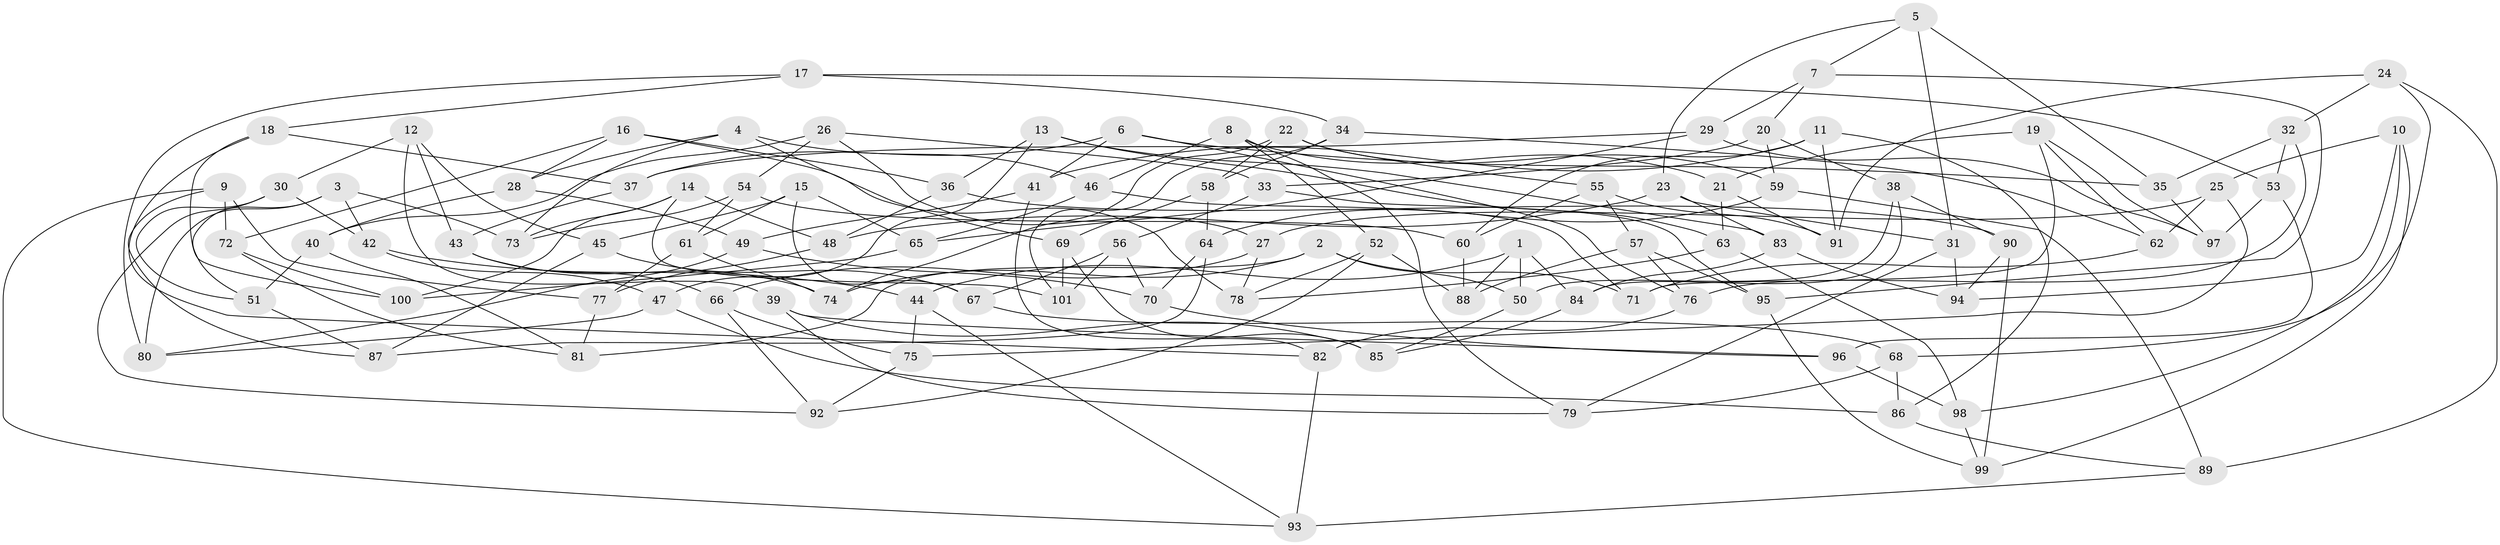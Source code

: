 // Generated by graph-tools (version 1.1) at 2025/11/02/27/25 16:11:46]
// undirected, 101 vertices, 202 edges
graph export_dot {
graph [start="1"]
  node [color=gray90,style=filled];
  1;
  2;
  3;
  4;
  5;
  6;
  7;
  8;
  9;
  10;
  11;
  12;
  13;
  14;
  15;
  16;
  17;
  18;
  19;
  20;
  21;
  22;
  23;
  24;
  25;
  26;
  27;
  28;
  29;
  30;
  31;
  32;
  33;
  34;
  35;
  36;
  37;
  38;
  39;
  40;
  41;
  42;
  43;
  44;
  45;
  46;
  47;
  48;
  49;
  50;
  51;
  52;
  53;
  54;
  55;
  56;
  57;
  58;
  59;
  60;
  61;
  62;
  63;
  64;
  65;
  66;
  67;
  68;
  69;
  70;
  71;
  72;
  73;
  74;
  75;
  76;
  77;
  78;
  79;
  80;
  81;
  82;
  83;
  84;
  85;
  86;
  87;
  88;
  89;
  90;
  91;
  92;
  93;
  94;
  95;
  96;
  97;
  98;
  99;
  100;
  101;
  1 -- 50;
  1 -- 88;
  1 -- 84;
  1 -- 44;
  2 -- 74;
  2 -- 50;
  2 -- 71;
  2 -- 81;
  3 -- 51;
  3 -- 73;
  3 -- 80;
  3 -- 42;
  4 -- 28;
  4 -- 69;
  4 -- 46;
  4 -- 73;
  5 -- 31;
  5 -- 35;
  5 -- 7;
  5 -- 23;
  6 -- 35;
  6 -- 76;
  6 -- 37;
  6 -- 41;
  7 -- 20;
  7 -- 95;
  7 -- 29;
  8 -- 46;
  8 -- 52;
  8 -- 79;
  8 -- 21;
  9 -- 87;
  9 -- 72;
  9 -- 77;
  9 -- 93;
  10 -- 98;
  10 -- 99;
  10 -- 94;
  10 -- 25;
  11 -- 86;
  11 -- 91;
  11 -- 41;
  11 -- 60;
  12 -- 39;
  12 -- 30;
  12 -- 45;
  12 -- 43;
  13 -- 47;
  13 -- 83;
  13 -- 63;
  13 -- 36;
  14 -- 100;
  14 -- 73;
  14 -- 48;
  14 -- 101;
  15 -- 67;
  15 -- 61;
  15 -- 65;
  15 -- 45;
  16 -- 28;
  16 -- 72;
  16 -- 78;
  16 -- 36;
  17 -- 80;
  17 -- 53;
  17 -- 34;
  17 -- 18;
  18 -- 37;
  18 -- 82;
  18 -- 100;
  19 -- 21;
  19 -- 62;
  19 -- 97;
  19 -- 71;
  20 -- 59;
  20 -- 33;
  20 -- 38;
  21 -- 91;
  21 -- 63;
  22 -- 74;
  22 -- 58;
  22 -- 59;
  22 -- 55;
  23 -- 48;
  23 -- 83;
  23 -- 31;
  24 -- 68;
  24 -- 32;
  24 -- 89;
  24 -- 91;
  25 -- 62;
  25 -- 75;
  25 -- 27;
  26 -- 40;
  26 -- 33;
  26 -- 27;
  26 -- 54;
  27 -- 66;
  27 -- 78;
  28 -- 49;
  28 -- 40;
  29 -- 37;
  29 -- 65;
  29 -- 97;
  30 -- 42;
  30 -- 92;
  30 -- 51;
  31 -- 79;
  31 -- 94;
  32 -- 76;
  32 -- 53;
  32 -- 35;
  33 -- 95;
  33 -- 56;
  34 -- 101;
  34 -- 62;
  34 -- 58;
  35 -- 97;
  36 -- 90;
  36 -- 48;
  37 -- 43;
  38 -- 84;
  38 -- 50;
  38 -- 90;
  39 -- 85;
  39 -- 79;
  39 -- 96;
  40 -- 81;
  40 -- 51;
  41 -- 49;
  41 -- 82;
  42 -- 44;
  42 -- 47;
  43 -- 66;
  43 -- 74;
  44 -- 75;
  44 -- 93;
  45 -- 67;
  45 -- 87;
  46 -- 65;
  46 -- 71;
  47 -- 86;
  47 -- 80;
  48 -- 77;
  49 -- 80;
  49 -- 70;
  50 -- 85;
  51 -- 87;
  52 -- 78;
  52 -- 92;
  52 -- 88;
  53 -- 97;
  53 -- 96;
  54 -- 73;
  54 -- 60;
  54 -- 61;
  55 -- 57;
  55 -- 60;
  55 -- 91;
  56 -- 67;
  56 -- 101;
  56 -- 70;
  57 -- 88;
  57 -- 95;
  57 -- 76;
  58 -- 69;
  58 -- 64;
  59 -- 89;
  59 -- 64;
  60 -- 88;
  61 -- 74;
  61 -- 77;
  62 -- 71;
  63 -- 78;
  63 -- 98;
  64 -- 70;
  64 -- 87;
  65 -- 100;
  66 -- 75;
  66 -- 92;
  67 -- 68;
  68 -- 86;
  68 -- 79;
  69 -- 101;
  69 -- 85;
  70 -- 96;
  72 -- 81;
  72 -- 100;
  75 -- 92;
  76 -- 82;
  77 -- 81;
  82 -- 93;
  83 -- 94;
  83 -- 84;
  84 -- 85;
  86 -- 89;
  89 -- 93;
  90 -- 99;
  90 -- 94;
  95 -- 99;
  96 -- 98;
  98 -- 99;
}
